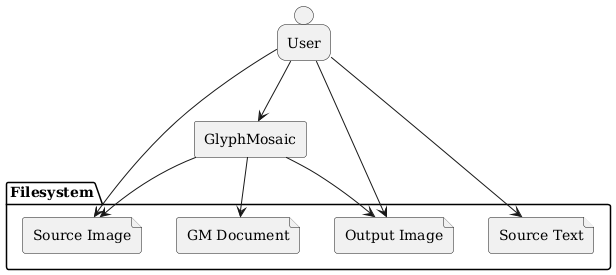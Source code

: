@startuml context
skinparam componentStyle uml1
skinparam defaultFontName DejaVu Serif

person "User" as usr

agent "GlyphMosaic" as gm

package Filesystem as fs {
  file "Source Image" as si
  file "Source Text" as st
  file "GM Document" as gd
  file "Output Image" as oi
}

usr --> gm
gm --> si
gm --> gd
gm --> oi

usr --> si
usr --> st
usr --> oi

@enduml